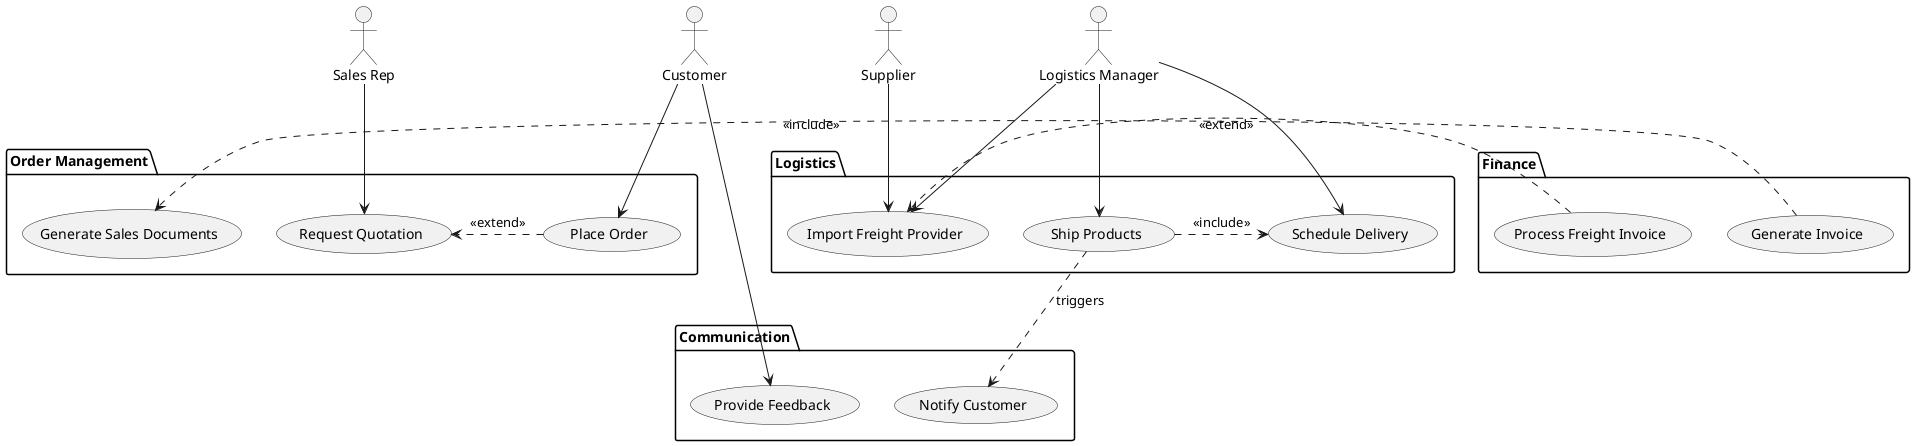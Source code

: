 @startuml Samsar_Engineering_Use_Cases

' Define Actors
actor Customer
actor "Sales Rep" as SalesRep
actor "Logistics Manager" as LogisticsManager
actor Supplier

' Define Subsystems (Packages)
package "Order Management" {
  usecase "Place Order" as PO
  usecase "Request Quotation" as RQ
  usecase "Generate Sales Documents" as GSD
}

package "Logistics" {
  usecase "Schedule Delivery" as SD
  usecase "Ship Products" as SP
  usecase "Import Freight Provider" as IFP
}

package "Finance" {
  usecase "Generate Invoice" as GI
  usecase "Process Freight Invoice" as PFI
}

package "Communication" {
  usecase "Notify Customer" as NC
  usecase "Provide Feedback" as PF
}

' Relationships: Actors to Use Cases
Customer --> PO
SalesRep --> RQ
LogisticsManager --> SD
LogisticsManager --> SP
LogisticsManager --> IFP
Supplier --> IFP

' Relationships: Include/Extend
PO .> RQ : <<extend>>
SP .> SD : <<include>>
GI .> GSD : <<include>>
PFI .> IFP : <<extend>>

' Relationships: Communication
SP ..> NC : triggers
Customer --> PF

@enduml
